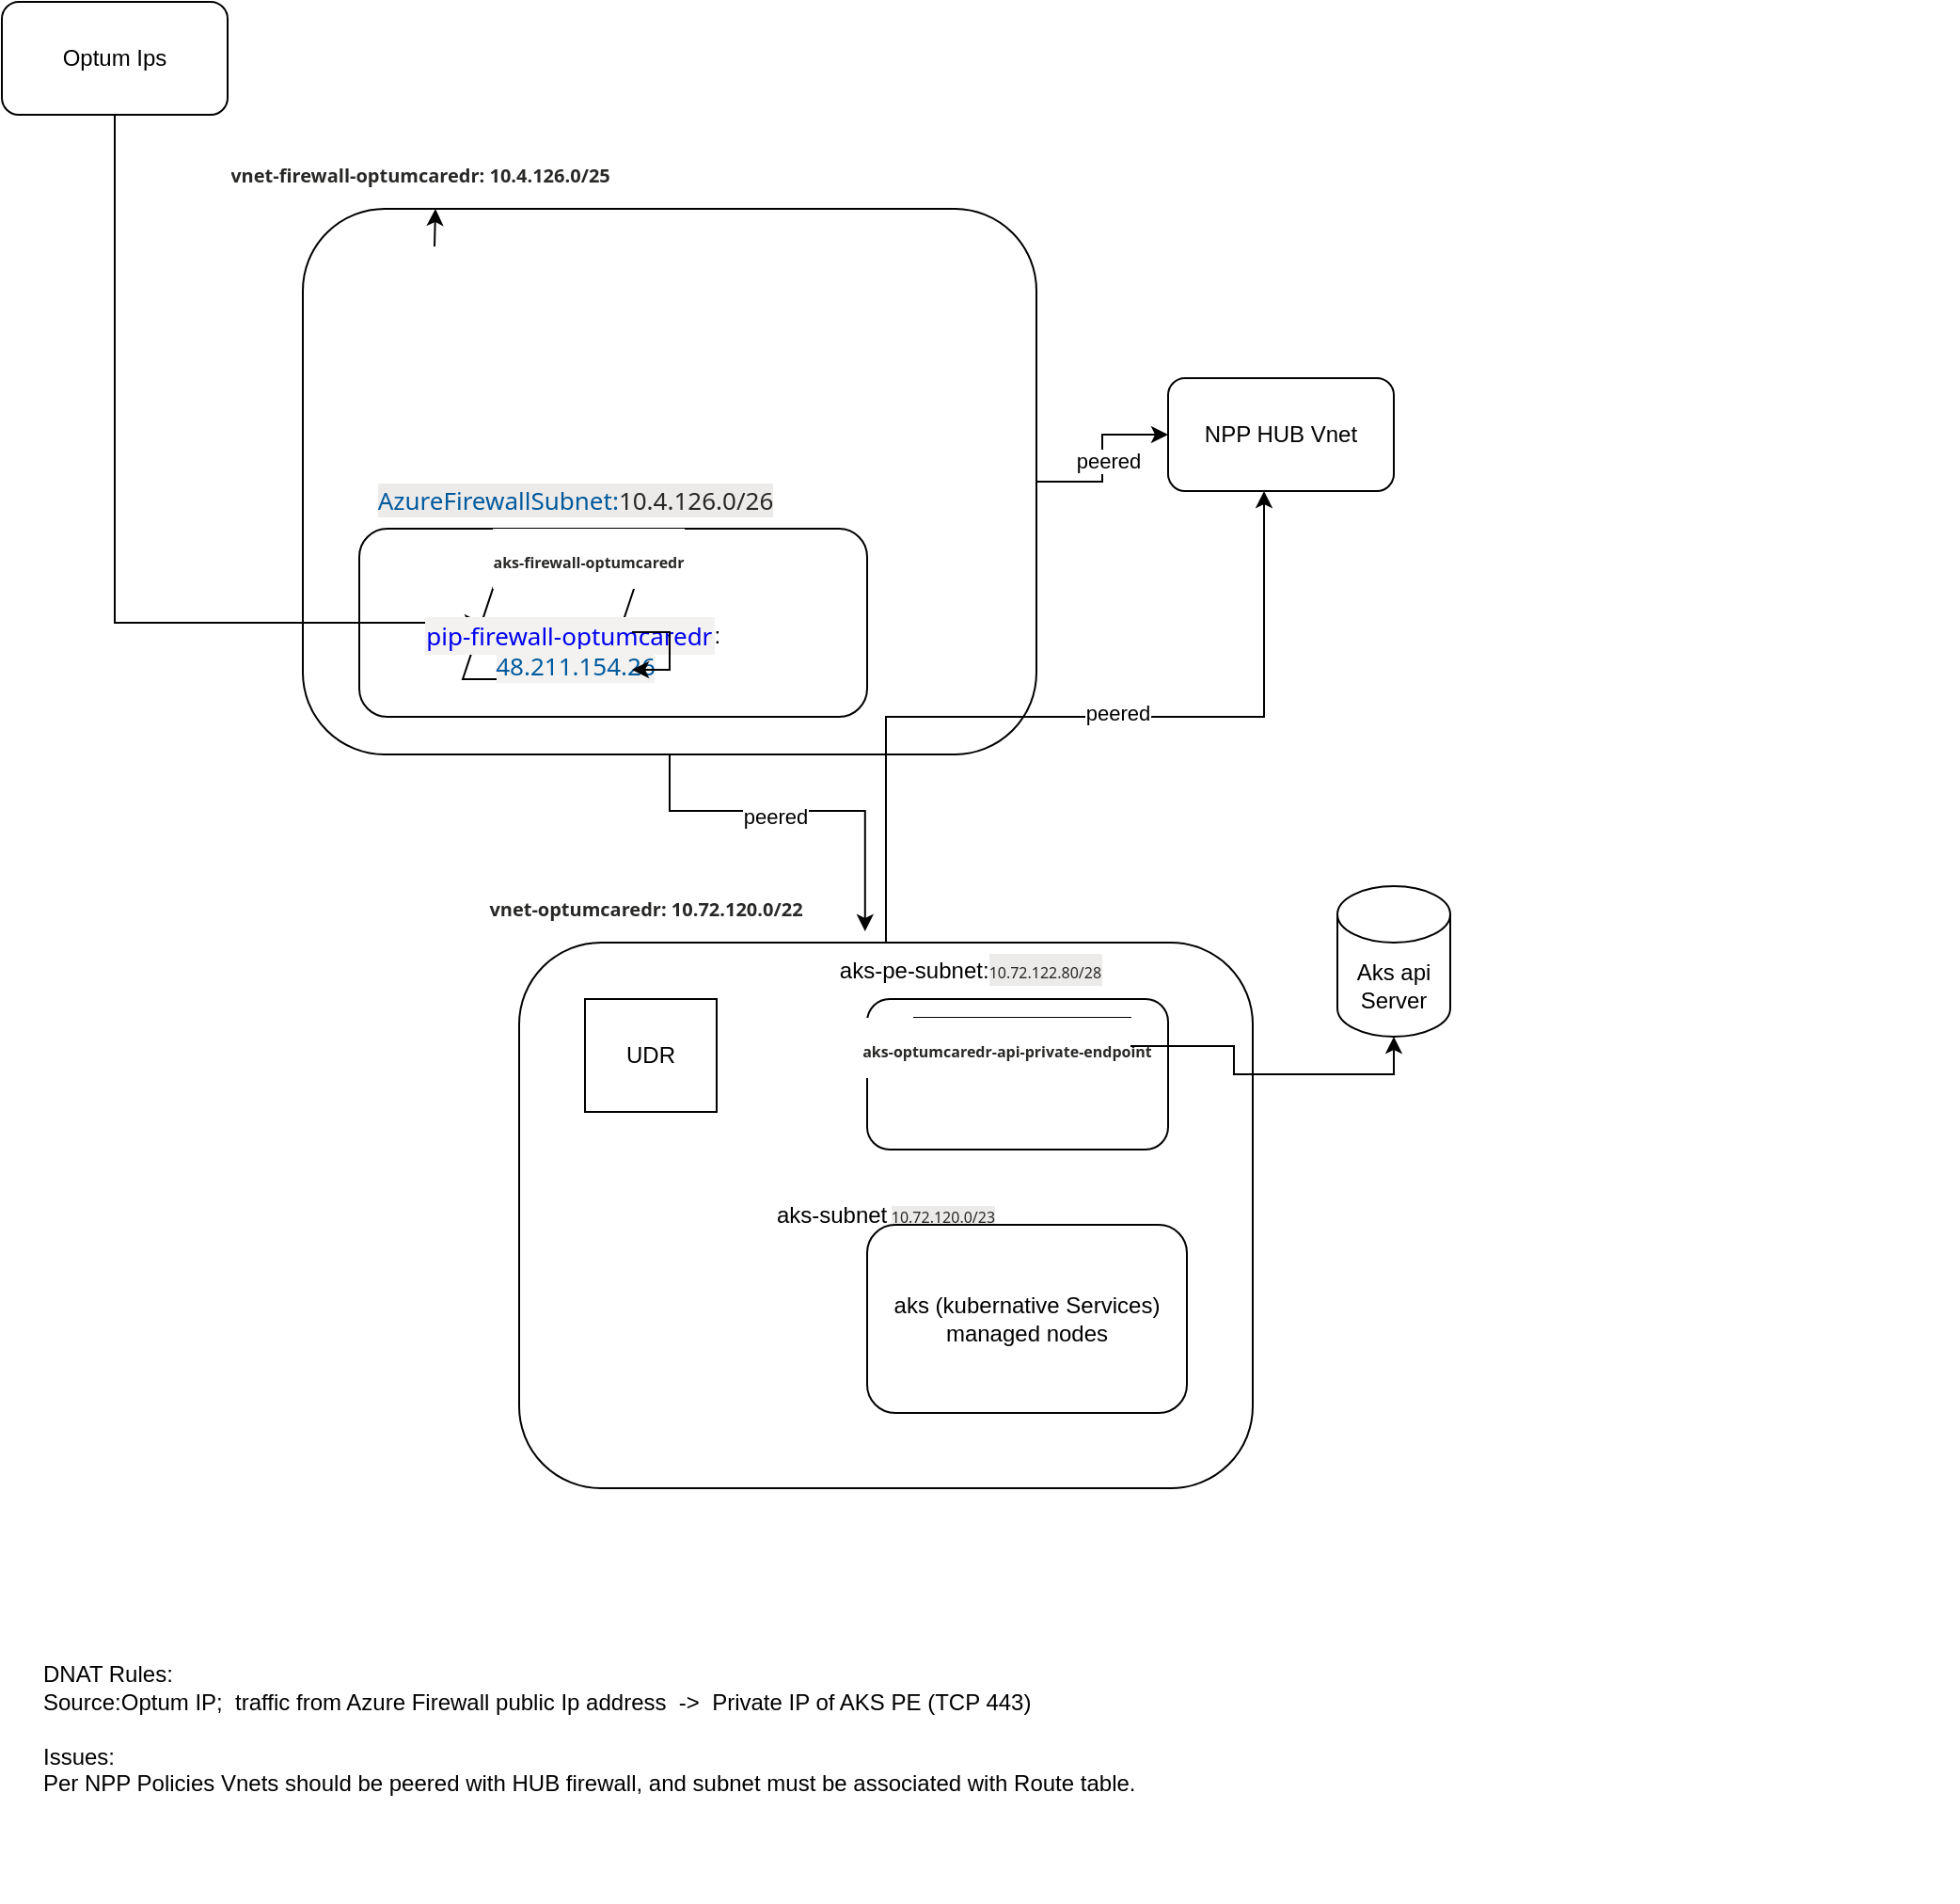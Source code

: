 <mxfile version="26.0.9">
  <diagram name="Page-1" id="gwLt7zeEbOfnFQmTfy_s">
    <mxGraphModel dx="1354" dy="799" grid="1" gridSize="10" guides="1" tooltips="1" connect="1" arrows="1" fold="1" page="1" pageScale="1" pageWidth="850" pageHeight="1100" math="0" shadow="0">
      <root>
        <mxCell id="0" />
        <mxCell id="1" parent="0" />
        <mxCell id="RyF6_4f3UuL0OuE-KpbI-1" value="Optum Ips" style="rounded=1;whiteSpace=wrap;html=1;" parent="1" vertex="1">
          <mxGeometry x="60" y="60" width="120" height="60" as="geometry" />
        </mxCell>
        <mxCell id="RyF6_4f3UuL0OuE-KpbI-25" style="edgeStyle=orthogonalEdgeStyle;rounded=0;orthogonalLoop=1;jettySize=auto;html=1;exitX=1;exitY=0.5;exitDx=0;exitDy=0;entryX=0;entryY=0.5;entryDx=0;entryDy=0;" parent="1" source="RyF6_4f3UuL0OuE-KpbI-2" target="RyF6_4f3UuL0OuE-KpbI-24" edge="1">
          <mxGeometry relative="1" as="geometry" />
        </mxCell>
        <mxCell id="RyF6_4f3UuL0OuE-KpbI-26" value="peered" style="edgeLabel;html=1;align=center;verticalAlign=middle;resizable=0;points=[];" parent="RyF6_4f3UuL0OuE-KpbI-25" vertex="1" connectable="0">
          <mxGeometry x="-0.032" y="-3" relative="1" as="geometry">
            <mxPoint as="offset" />
          </mxGeometry>
        </mxCell>
        <mxCell id="RyF6_4f3UuL0OuE-KpbI-2" value="" style="rounded=1;whiteSpace=wrap;html=1;" parent="1" vertex="1">
          <mxGeometry x="220" y="170" width="390" height="290" as="geometry" />
        </mxCell>
        <mxCell id="RyF6_4f3UuL0OuE-KpbI-3" value="&lt;h2 style=&quot;margin: 0px 16px 0px 0px; overflow: hidden; text-overflow: ellipsis; line-height: 28px; flex: 0 1 auto; color: rgb(41, 40, 39); font-family: az_ea_font, &amp;quot;Segoe UI&amp;quot;, az_font, system-ui, -apple-system, &amp;quot;system-ui&amp;quot;, Roboto, Oxygen, Ubuntu, Cantarell, &amp;quot;Open Sans&amp;quot;, &amp;quot;Helvetica Neue&amp;quot;, sans-serif; text-align: start; background-color: rgb(255, 255, 255);&quot; aria-describedby=&quot;e0badd0d-4f56-4265-a337-3464a8c3b1ce&quot; id=&quot;e0badd0d-4f56-4265-a337-3464a8c3b1cf&quot; class=&quot;fxs-blade-title-titleText msportalfx-tooltip-overflow&quot;&gt;&lt;font style=&quot;font-size: 10px;&quot;&gt;vnet-firewall-optumcaredr:&amp;nbsp;10.4.126.0/25&lt;/font&gt;&lt;/h2&gt;" style="text;html=1;align=center;verticalAlign=middle;resizable=0;points=[];autosize=1;strokeColor=none;fillColor=none;" parent="1" vertex="1">
          <mxGeometry x="165" y="130" width="250" height="40" as="geometry" />
        </mxCell>
        <mxCell id="RyF6_4f3UuL0OuE-KpbI-33" value="" style="edgeStyle=orthogonalEdgeStyle;rounded=0;orthogonalLoop=1;jettySize=auto;html=1;" parent="1" target="RyF6_4f3UuL0OuE-KpbI-3" edge="1">
          <mxGeometry relative="1" as="geometry">
            <mxPoint x="290" y="190" as="sourcePoint" />
          </mxGeometry>
        </mxCell>
        <mxCell id="RyF6_4f3UuL0OuE-KpbI-7" value="" style="rounded=1;whiteSpace=wrap;html=1;" parent="1" vertex="1">
          <mxGeometry x="250" y="340" width="270" height="100" as="geometry" />
        </mxCell>
        <mxCell id="RyF6_4f3UuL0OuE-KpbI-9" value="&lt;span style=&quot;color: rgb(0, 90, 158); font-family: &amp;quot;Segoe UI&amp;quot;, &amp;quot;Segoe UI Web (West European)&amp;quot;, &amp;quot;Segoe UI&amp;quot;, -apple-system, &amp;quot;system-ui&amp;quot;, Roboto, &amp;quot;Helvetica Neue&amp;quot;, sans-serif; font-size: 13px; text-align: left; text-wrap: nowrap; background-color: rgb(237, 235, 233);&quot;&gt;AzureFirewallSubnet:&lt;/span&gt;&lt;span style=&quot;color: rgb(41, 40, 39); font-family: &amp;quot;Segoe UI&amp;quot;, &amp;quot;Segoe UI Web (West European)&amp;quot;, &amp;quot;Segoe UI&amp;quot;, -apple-system, &amp;quot;system-ui&amp;quot;, Roboto, &amp;quot;Helvetica Neue&amp;quot;, sans-serif; font-size: 13px; text-align: left; text-wrap: nowrap; background-color: rgb(237, 235, 233);&quot;&gt;10.4.126.0/26&lt;/span&gt;" style="text;html=1;align=center;verticalAlign=middle;whiteSpace=wrap;rounded=0;" parent="1" vertex="1">
          <mxGeometry x="250" y="310" width="230" height="30" as="geometry" />
        </mxCell>
        <mxCell id="RyF6_4f3UuL0OuE-KpbI-10" value="&lt;h2 style=&quot;margin: 0px 16px 0px 0px; text-wrap: nowrap; overflow: hidden; text-overflow: ellipsis; line-height: 28px; flex: 0 1 auto; color: rgb(41, 40, 39); font-family: az_ea_font, &amp;quot;Segoe UI&amp;quot;, az_font, system-ui, -apple-system, &amp;quot;system-ui&amp;quot;, Roboto, Oxygen, Ubuntu, Cantarell, &amp;quot;Open Sans&amp;quot;, &amp;quot;Helvetica Neue&amp;quot;, sans-serif; text-align: start; background-color: rgb(255, 255, 255);&quot; aria-describedby=&quot;e0badd0d-4f56-4265-a337-3464a8c3b234&quot; id=&quot;e0badd0d-4f56-4265-a337-3464a8c3b235&quot; class=&quot;fxs-blade-title-titleText msportalfx-tooltip-overflow&quot;&gt;&lt;br&gt;&lt;/h2&gt;" style="shape=parallelogram;perimeter=parallelogramPerimeter;whiteSpace=wrap;html=1;fixedSize=1;" parent="1" vertex="1">
          <mxGeometry x="305" y="360" width="95" height="60" as="geometry" />
        </mxCell>
        <mxCell id="RyF6_4f3UuL0OuE-KpbI-11" style="edgeStyle=orthogonalEdgeStyle;rounded=0;orthogonalLoop=1;jettySize=auto;html=1;exitX=0.5;exitY=1;exitDx=0;exitDy=0;entryX=0;entryY=0.5;entryDx=0;entryDy=0;" parent="1" source="RyF6_4f3UuL0OuE-KpbI-1" target="RyF6_4f3UuL0OuE-KpbI-10" edge="1">
          <mxGeometry relative="1" as="geometry">
            <Array as="points">
              <mxPoint x="120" y="390" />
            </Array>
          </mxGeometry>
        </mxCell>
        <mxCell id="RyF6_4f3UuL0OuE-KpbI-12" value="&lt;h2 style=&quot;text-wrap: nowrap; margin: 0px 16px 0px 0px; overflow: hidden; text-overflow: ellipsis; line-height: 28px; flex: 0 1 auto; color: rgb(41, 40, 39); font-family: az_ea_font, &amp;quot;Segoe UI&amp;quot;, az_font, system-ui, -apple-system, &amp;quot;system-ui&amp;quot;, Roboto, Oxygen, Ubuntu, Cantarell, &amp;quot;Open Sans&amp;quot;, &amp;quot;Helvetica Neue&amp;quot;, sans-serif; text-align: start; background-color: rgb(255, 255, 255);&quot; aria-describedby=&quot;e0badd0d-4f56-4265-a337-3464a8c3b234&quot; id=&quot;e0badd0d-4f56-4265-a337-3464a8c3b235&quot; class=&quot;fxs-blade-title-titleText msportalfx-tooltip-overflow&quot;&gt;&lt;font style=&quot;font-size: 8px;&quot;&gt;aks-firewall-optumcaredr&lt;/font&gt;&lt;/h2&gt;" style="text;html=1;align=center;verticalAlign=middle;whiteSpace=wrap;rounded=0;" parent="1" vertex="1">
          <mxGeometry x="350" y="340" width="60" height="30" as="geometry" />
        </mxCell>
        <mxCell id="RyF6_4f3UuL0OuE-KpbI-14" value="&lt;a style=&quot;font-size: 13px; text-decoration-line: none; vertical-align: middle; padding: 1px; cursor: pointer; font-family: az_ea_font, &amp;quot;Segoe UI&amp;quot;, az_font, system-ui, -apple-system, &amp;quot;system-ui&amp;quot;, Roboto, Oxygen, Ubuntu, Cantarell, &amp;quot;Open Sans&amp;quot;, &amp;quot;Helvetica Neue&amp;quot;, sans-serif; text-align: left; text-wrap: nowrap; background-color: rgb(243, 242, 241);&quot; href=&quot;https://portal.azure.com/#&quot; tabindex=&quot;0&quot; class=&quot;fxc-gcflink-link&quot;&gt;pip-firewall-optumcaredr&lt;/a&gt;:&amp;nbsp;&lt;br class=&quot;Apple-interchange-newline&quot;&gt;&lt;span style=&quot;color: rgb(0, 90, 158); font-family: az_ea_font, &amp;quot;Segoe UI&amp;quot;, az_font, system-ui, -apple-system, &amp;quot;system-ui&amp;quot;, Roboto, Oxygen, Ubuntu, Cantarell, &amp;quot;Open Sans&amp;quot;, &amp;quot;Helvetica Neue&amp;quot;, sans-serif; font-size: 13px; text-align: left; text-wrap: nowrap; background-color: rgb(243, 242, 241);&quot;&gt;48.211.154.26&lt;/span&gt;" style="text;html=1;align=center;verticalAlign=middle;whiteSpace=wrap;rounded=0;" parent="1" vertex="1">
          <mxGeometry x="335" y="390" width="60" height="30" as="geometry" />
        </mxCell>
        <mxCell id="RyF6_4f3UuL0OuE-KpbI-16" value="aks-subnet&lt;font style=&quot;font-size: 8px;&quot;&gt;&amp;nbsp;&lt;span style=&quot;color: rgb(41, 40, 39); font-family: &amp;quot;Segoe UI&amp;quot;, &amp;quot;Segoe UI Web (West European)&amp;quot;, &amp;quot;Segoe UI&amp;quot;, -apple-system, &amp;quot;system-ui&amp;quot;, Roboto, &amp;quot;Helvetica Neue&amp;quot;, sans-serif; text-align: left; text-wrap: nowrap; background-color: rgb(237, 235, 233);&quot;&gt;10.72.120.0/23&lt;/span&gt;&lt;/font&gt;" style="rounded=1;whiteSpace=wrap;html=1;" parent="1" vertex="1">
          <mxGeometry x="335" y="560" width="390" height="290" as="geometry" />
        </mxCell>
        <mxCell id="RyF6_4f3UuL0OuE-KpbI-17" value="&lt;h2 style=&quot;margin: 0px 16px 0px 0px; overflow: hidden; text-overflow: ellipsis; line-height: 28px; flex: 0 1 auto; color: rgb(41, 40, 39); font-family: az_ea_font, &amp;quot;Segoe UI&amp;quot;, az_font, system-ui, -apple-system, &amp;quot;system-ui&amp;quot;, Roboto, Oxygen, Ubuntu, Cantarell, &amp;quot;Open Sans&amp;quot;, &amp;quot;Helvetica Neue&amp;quot;, sans-serif; text-align: start; background-color: rgb(255, 255, 255);&quot; aria-describedby=&quot;e0badd0d-4f56-4265-a337-3464a8c3b1ce&quot; id=&quot;e0badd0d-4f56-4265-a337-3464a8c3b1cf&quot; class=&quot;fxs-blade-title-titleText msportalfx-tooltip-overflow&quot;&gt;&lt;font style=&quot;font-size: 10px;&quot;&gt;vnet-optumcaredr:&amp;nbsp;10.72.120.0/22&lt;/font&gt;&lt;/h2&gt;" style="text;html=1;align=center;verticalAlign=middle;resizable=0;points=[];autosize=1;strokeColor=none;fillColor=none;" parent="1" vertex="1">
          <mxGeometry x="300" y="520" width="220" height="40" as="geometry" />
        </mxCell>
        <mxCell id="RyF6_4f3UuL0OuE-KpbI-18" value="aks (kubernative Services)&lt;div&gt;managed nodes&lt;/div&gt;" style="rounded=1;whiteSpace=wrap;html=1;" parent="1" vertex="1">
          <mxGeometry x="520" y="710" width="170" height="100" as="geometry" />
        </mxCell>
        <mxCell id="RyF6_4f3UuL0OuE-KpbI-19" value="" style="rounded=1;whiteSpace=wrap;html=1;" parent="1" vertex="1">
          <mxGeometry x="520" y="590" width="160" height="80" as="geometry" />
        </mxCell>
        <mxCell id="RyF6_4f3UuL0OuE-KpbI-20" value="aks-pe-subnet:&lt;span style=&quot;color: rgb(41, 40, 39); font-family: &amp;quot;Segoe UI&amp;quot;, &amp;quot;Segoe UI Web (West European)&amp;quot;, &amp;quot;Segoe UI&amp;quot;, -apple-system, &amp;quot;system-ui&amp;quot;, Roboto, &amp;quot;Helvetica Neue&amp;quot;, sans-serif; text-align: left; text-wrap: nowrap; background-color: rgb(237, 235, 233);&quot;&gt;&lt;font style=&quot;font-size: 8px;&quot;&gt;10.72.122.80/28&lt;/font&gt;&lt;/span&gt;" style="text;html=1;align=center;verticalAlign=middle;whiteSpace=wrap;rounded=0;" parent="1" vertex="1">
          <mxGeometry x="500" y="560" width="150" height="30" as="geometry" />
        </mxCell>
        <mxCell id="RyF6_4f3UuL0OuE-KpbI-21" value="&lt;h2 style=&quot;margin: 0px 16px 0px 0px; text-wrap: nowrap; overflow: hidden; text-overflow: ellipsis; line-height: 28px; flex: 0 1 auto; color: rgb(41, 40, 39); font-family: az_ea_font, &amp;quot;Segoe UI&amp;quot;, az_font, system-ui, -apple-system, &amp;quot;system-ui&amp;quot;, Roboto, Oxygen, Ubuntu, Cantarell, &amp;quot;Open Sans&amp;quot;, &amp;quot;Helvetica Neue&amp;quot;, sans-serif; text-align: start; background-color: rgb(255, 255, 255);&quot; aria-describedby=&quot;146a49c9-b9b2-4709-bdc0-5b372a3e9068&quot; id=&quot;146a49c9-b9b2-4709-bdc0-5b372a3e9069&quot; class=&quot;fxs-blade-title-titleText msportalfx-tooltip-overflow&quot;&gt;&lt;font style=&quot;font-size: 8px;&quot;&gt;aks-optumcaredr-api-private-endpoint&lt;/font&gt;&lt;/h2&gt;" style="rounded=0;whiteSpace=wrap;html=1;" parent="1" vertex="1">
          <mxGeometry x="545" y="600" width="115" height="30" as="geometry" />
        </mxCell>
        <mxCell id="RyF6_4f3UuL0OuE-KpbI-22" value="Aks api Server" style="shape=cylinder3;whiteSpace=wrap;html=1;boundedLbl=1;backgroundOutline=1;size=15;" parent="1" vertex="1">
          <mxGeometry x="770" y="530" width="60" height="80" as="geometry" />
        </mxCell>
        <mxCell id="RyF6_4f3UuL0OuE-KpbI-23" style="edgeStyle=orthogonalEdgeStyle;rounded=0;orthogonalLoop=1;jettySize=auto;html=1;entryX=0.5;entryY=1;entryDx=0;entryDy=0;entryPerimeter=0;" parent="1" source="RyF6_4f3UuL0OuE-KpbI-21" target="RyF6_4f3UuL0OuE-KpbI-22" edge="1">
          <mxGeometry relative="1" as="geometry" />
        </mxCell>
        <mxCell id="RyF6_4f3UuL0OuE-KpbI-24" value="NPP HUB Vnet" style="rounded=1;whiteSpace=wrap;html=1;" parent="1" vertex="1">
          <mxGeometry x="680" y="260" width="120" height="60" as="geometry" />
        </mxCell>
        <mxCell id="RyF6_4f3UuL0OuE-KpbI-27" style="edgeStyle=orthogonalEdgeStyle;rounded=0;orthogonalLoop=1;jettySize=auto;html=1;entryX=0.425;entryY=1;entryDx=0;entryDy=0;entryPerimeter=0;" parent="1" source="RyF6_4f3UuL0OuE-KpbI-16" target="RyF6_4f3UuL0OuE-KpbI-24" edge="1">
          <mxGeometry relative="1" as="geometry" />
        </mxCell>
        <mxCell id="RyF6_4f3UuL0OuE-KpbI-28" value="peered" style="edgeLabel;html=1;align=center;verticalAlign=middle;resizable=0;points=[];" parent="RyF6_4f3UuL0OuE-KpbI-27" vertex="1" connectable="0">
          <mxGeometry x="0.102" y="2" relative="1" as="geometry">
            <mxPoint as="offset" />
          </mxGeometry>
        </mxCell>
        <mxCell id="RyF6_4f3UuL0OuE-KpbI-29" style="edgeStyle=orthogonalEdgeStyle;rounded=0;orthogonalLoop=1;jettySize=auto;html=1;exitX=0.5;exitY=1;exitDx=0;exitDy=0;entryX=0.995;entryY=0.85;entryDx=0;entryDy=0;entryPerimeter=0;" parent="1" source="RyF6_4f3UuL0OuE-KpbI-2" target="RyF6_4f3UuL0OuE-KpbI-17" edge="1">
          <mxGeometry relative="1" as="geometry" />
        </mxCell>
        <mxCell id="RyF6_4f3UuL0OuE-KpbI-30" value="peered" style="edgeLabel;html=1;align=center;verticalAlign=middle;resizable=0;points=[];" parent="RyF6_4f3UuL0OuE-KpbI-29" vertex="1" connectable="0">
          <mxGeometry x="-0.131" y="-3" relative="1" as="geometry">
            <mxPoint as="offset" />
          </mxGeometry>
        </mxCell>
        <mxCell id="RyF6_4f3UuL0OuE-KpbI-31" value="UDR" style="rounded=0;whiteSpace=wrap;html=1;" parent="1" vertex="1">
          <mxGeometry x="370" y="590" width="70" height="60" as="geometry" />
        </mxCell>
        <mxCell id="RyF6_4f3UuL0OuE-KpbI-32" style="edgeStyle=orthogonalEdgeStyle;rounded=0;orthogonalLoop=1;jettySize=auto;html=1;" parent="1" source="RyF6_4f3UuL0OuE-KpbI-14" target="RyF6_4f3UuL0OuE-KpbI-14" edge="1">
          <mxGeometry relative="1" as="geometry" />
        </mxCell>
        <mxCell id="_5aMOulWynieZpRK55zA-1" value="DNAT Rules:&lt;div&gt;Source:Optum IP;&amp;nbsp; traffic from Azure Firewall public Ip address&amp;nbsp; -&amp;gt;&amp;nbsp; Private IP of AKS PE (TCP 443)&lt;/div&gt;&lt;div&gt;&lt;br&gt;&lt;/div&gt;&lt;div&gt;Issues:&lt;/div&gt;&lt;div&gt;Per NPP Policies Vnets should be peered with HUB firewall, and subnet must be associated with Route table.&lt;/div&gt;&lt;div&gt;&lt;br&gt;&lt;/div&gt;" style="text;html=1;align=left;verticalAlign=middle;whiteSpace=wrap;rounded=0;" vertex="1" parent="1">
          <mxGeometry x="80" y="900" width="1020" height="170" as="geometry" />
        </mxCell>
      </root>
    </mxGraphModel>
  </diagram>
</mxfile>
